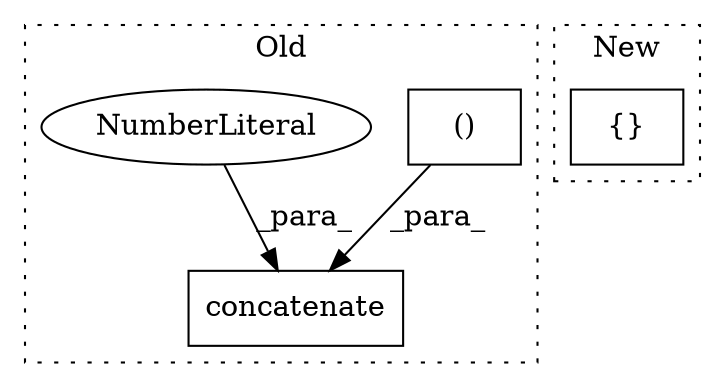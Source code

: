 digraph G {
subgraph cluster0 {
1 [label="concatenate" a="32" s="3275,3412" l="12,1" shape="box"];
3 [label="()" a="106" s="3343" l="31" shape="box"];
4 [label="NumberLiteral" a="34" s="3411" l="1" shape="ellipse"];
label = "Old";
style="dotted";
}
subgraph cluster1 {
2 [label="{}" a="4" s="3559,3563" l="1,1" shape="box"];
label = "New";
style="dotted";
}
3 -> 1 [label="_para_"];
4 -> 1 [label="_para_"];
}